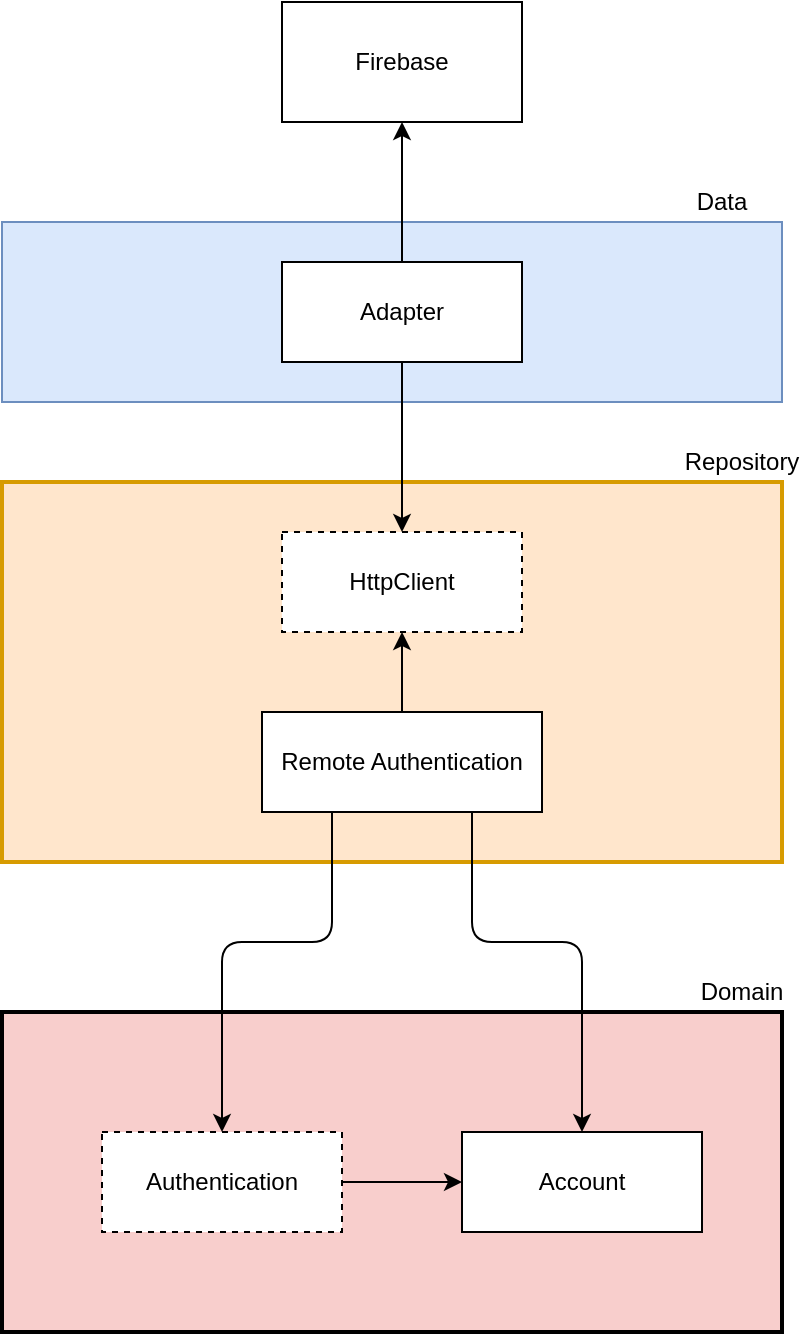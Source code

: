 <mxfile version="13.10.0" type="embed">
    <diagram id="09ugbSYBVfXOJrs-j9DG" name="Page-1">
        <mxGraphModel dx="383" dy="458" grid="1" gridSize="10" guides="1" tooltips="1" connect="1" arrows="1" fold="1" page="1" pageScale="1" pageWidth="827" pageHeight="1169" math="0" shadow="0">
            <root>
                <mxCell id="0"/>
                <mxCell id="1" parent="0"/>
                <mxCell id="oH7mC88KsLxp9D3LRkgl-1" value="" style="rounded=0;whiteSpace=wrap;html=1;fillColor=#f8cecc;strokeWidth=2;" vertex="1" parent="1">
                    <mxGeometry x="210" y="555" width="390" height="160" as="geometry"/>
                </mxCell>
                <mxCell id="oH7mC88KsLxp9D3LRkgl-2" value="Authentication" style="rounded=0;whiteSpace=wrap;html=1;dashed=1;" vertex="1" parent="1">
                    <mxGeometry x="260" y="615" width="120" height="50" as="geometry"/>
                </mxCell>
                <mxCell id="oH7mC88KsLxp9D3LRkgl-3" value="Account" style="rounded=0;whiteSpace=wrap;html=1;" vertex="1" parent="1">
                    <mxGeometry x="440" y="615" width="120" height="50" as="geometry"/>
                </mxCell>
                <mxCell id="oH7mC88KsLxp9D3LRkgl-4" value="" style="endArrow=classic;html=1;exitX=1;exitY=0.5;exitDx=0;exitDy=0;entryX=0;entryY=0.5;entryDx=0;entryDy=0;" edge="1" parent="1" source="oH7mC88KsLxp9D3LRkgl-2" target="oH7mC88KsLxp9D3LRkgl-3">
                    <mxGeometry width="50" height="50" relative="1" as="geometry">
                        <mxPoint x="430" y="645" as="sourcePoint"/>
                        <mxPoint x="480" y="595" as="targetPoint"/>
                    </mxGeometry>
                </mxCell>
                <mxCell id="oH7mC88KsLxp9D3LRkgl-5" value="" style="rounded=0;whiteSpace=wrap;html=1;fillColor=#ffe6cc;strokeWidth=2;strokeColor=#d79b00;" vertex="1" parent="1">
                    <mxGeometry x="210" y="290" width="390" height="190" as="geometry"/>
                </mxCell>
                <mxCell id="oH7mC88KsLxp9D3LRkgl-6" value="Remote Authentication" style="rounded=0;whiteSpace=wrap;html=1;" vertex="1" parent="1">
                    <mxGeometry x="340" y="405" width="140" height="50" as="geometry"/>
                </mxCell>
                <mxCell id="oH7mC88KsLxp9D3LRkgl-7" value="HttpClient" style="rounded=0;whiteSpace=wrap;html=1;dashed=1;" vertex="1" parent="1">
                    <mxGeometry x="350" y="315" width="120" height="50" as="geometry"/>
                </mxCell>
                <mxCell id="oH7mC88KsLxp9D3LRkgl-8" value="Domain" style="text;html=1;strokeColor=none;fillColor=none;align=center;verticalAlign=middle;whiteSpace=wrap;rounded=0;" vertex="1" parent="1">
                    <mxGeometry x="560" y="535" width="40" height="20" as="geometry"/>
                </mxCell>
                <mxCell id="oH7mC88KsLxp9D3LRkgl-9" value="Repository" style="text;html=1;strokeColor=none;fillColor=none;align=center;verticalAlign=middle;whiteSpace=wrap;rounded=0;" vertex="1" parent="1">
                    <mxGeometry x="560" y="270" width="40" height="20" as="geometry"/>
                </mxCell>
                <mxCell id="oH7mC88KsLxp9D3LRkgl-10" value="" style="endArrow=classic;html=1;exitX=0.5;exitY=0;exitDx=0;exitDy=0;entryX=0.5;entryY=1;entryDx=0;entryDy=0;" edge="1" parent="1" source="oH7mC88KsLxp9D3LRkgl-6" target="oH7mC88KsLxp9D3LRkgl-7">
                    <mxGeometry width="50" height="50" relative="1" as="geometry">
                        <mxPoint x="410" y="390" as="sourcePoint"/>
                        <mxPoint x="460" y="340" as="targetPoint"/>
                    </mxGeometry>
                </mxCell>
                <mxCell id="oH7mC88KsLxp9D3LRkgl-11" value="" style="endArrow=classic;html=1;exitX=0.25;exitY=1;exitDx=0;exitDy=0;entryX=0.5;entryY=0;entryDx=0;entryDy=0;" edge="1" parent="1" source="oH7mC88KsLxp9D3LRkgl-6" target="oH7mC88KsLxp9D3LRkgl-2">
                    <mxGeometry width="50" height="50" relative="1" as="geometry">
                        <mxPoint x="410" y="710" as="sourcePoint"/>
                        <mxPoint x="460" y="660" as="targetPoint"/>
                        <Array as="points">
                            <mxPoint x="375" y="520"/>
                            <mxPoint x="320" y="520"/>
                        </Array>
                    </mxGeometry>
                </mxCell>
                <mxCell id="oH7mC88KsLxp9D3LRkgl-12" value="" style="endArrow=classic;html=1;exitX=0.75;exitY=1;exitDx=0;exitDy=0;entryX=0.5;entryY=0;entryDx=0;entryDy=0;" edge="1" parent="1" source="oH7mC88KsLxp9D3LRkgl-6" target="oH7mC88KsLxp9D3LRkgl-3">
                    <mxGeometry width="50" height="50" relative="1" as="geometry">
                        <mxPoint x="410" y="710" as="sourcePoint"/>
                        <mxPoint x="460" y="660" as="targetPoint"/>
                        <Array as="points">
                            <mxPoint x="445" y="520"/>
                            <mxPoint x="500" y="520"/>
                        </Array>
                    </mxGeometry>
                </mxCell>
                <mxCell id="oH7mC88KsLxp9D3LRkgl-13" value="" style="rounded=0;whiteSpace=wrap;html=1;fillColor=#dae8fc;strokeColor=#6c8ebf;" vertex="1" parent="1">
                    <mxGeometry x="210" y="160" width="390" height="90" as="geometry"/>
                </mxCell>
                <mxCell id="oH7mC88KsLxp9D3LRkgl-14" value="Adapter" style="rounded=0;whiteSpace=wrap;html=1;" vertex="1" parent="1">
                    <mxGeometry x="350" y="180" width="120" height="50" as="geometry"/>
                </mxCell>
                <mxCell id="oH7mC88KsLxp9D3LRkgl-15" value="Data" style="text;html=1;strokeColor=none;fillColor=none;align=center;verticalAlign=middle;whiteSpace=wrap;rounded=0;" vertex="1" parent="1">
                    <mxGeometry x="550" y="140" width="40" height="20" as="geometry"/>
                </mxCell>
                <mxCell id="oH7mC88KsLxp9D3LRkgl-16" value="" style="endArrow=classic;html=1;exitX=0.5;exitY=1;exitDx=0;exitDy=0;entryX=0.5;entryY=0;entryDx=0;entryDy=0;" edge="1" parent="1" source="oH7mC88KsLxp9D3LRkgl-14" target="oH7mC88KsLxp9D3LRkgl-7">
                    <mxGeometry width="50" height="50" relative="1" as="geometry">
                        <mxPoint x="400" y="270" as="sourcePoint"/>
                        <mxPoint x="450" y="220" as="targetPoint"/>
                    </mxGeometry>
                </mxCell>
                <mxCell id="oH7mC88KsLxp9D3LRkgl-17" value="Firebase" style="rounded=0;whiteSpace=wrap;html=1;" vertex="1" parent="1">
                    <mxGeometry x="350" y="50" width="120" height="60" as="geometry"/>
                </mxCell>
                <mxCell id="oH7mC88KsLxp9D3LRkgl-18" value="" style="endArrow=classic;html=1;exitX=0.5;exitY=0;exitDx=0;exitDy=0;entryX=0.5;entryY=1;entryDx=0;entryDy=0;" edge="1" parent="1" source="oH7mC88KsLxp9D3LRkgl-14" target="oH7mC88KsLxp9D3LRkgl-17">
                    <mxGeometry width="50" height="50" relative="1" as="geometry">
                        <mxPoint x="490" y="130" as="sourcePoint"/>
                        <mxPoint x="540" y="80" as="targetPoint"/>
                    </mxGeometry>
                </mxCell>
            </root>
        </mxGraphModel>
    </diagram>
</mxfile>